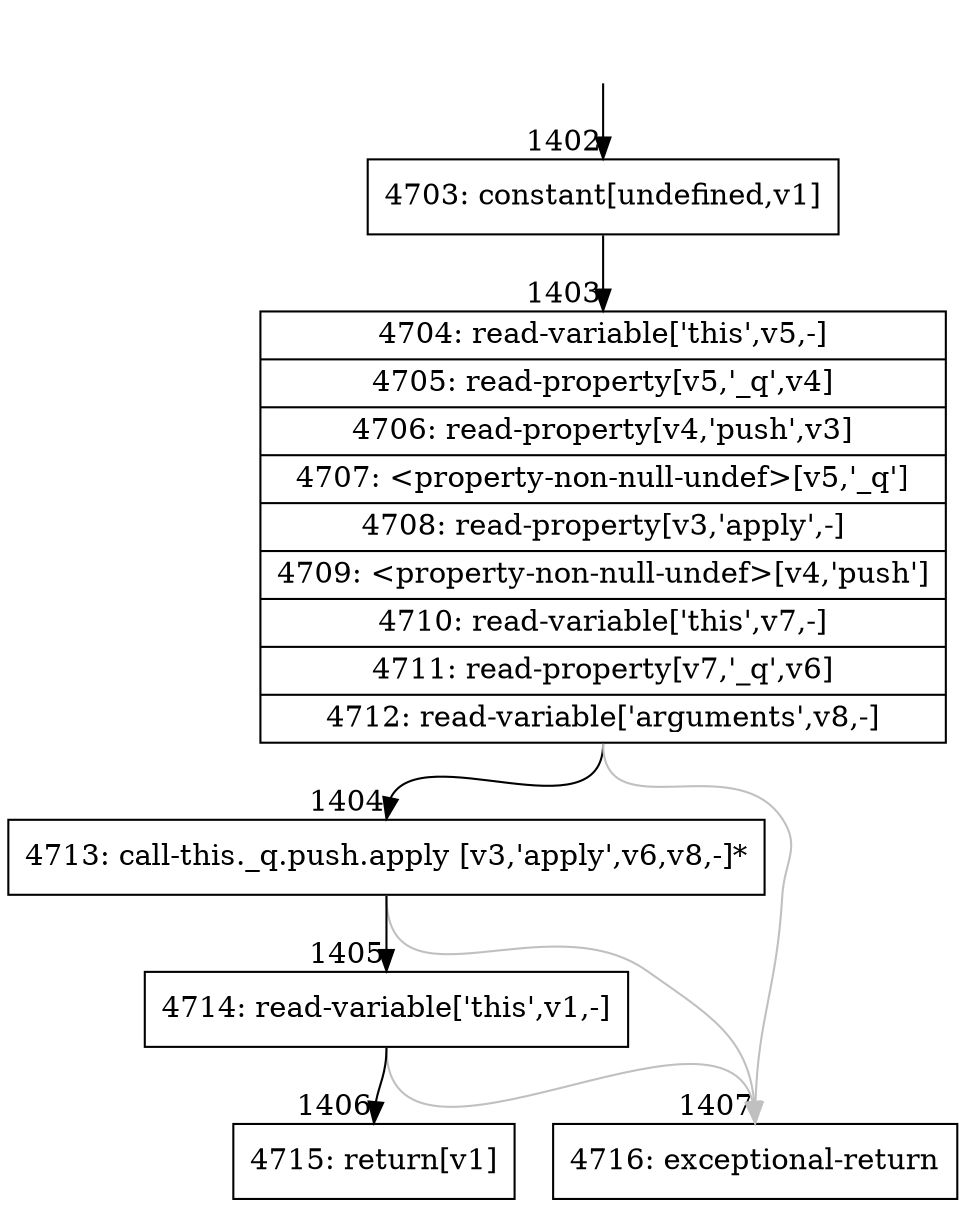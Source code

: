 digraph {
rankdir="TD"
BB_entry83[shape=none,label=""];
BB_entry83 -> BB1402 [tailport=s, headport=n, headlabel="    1402"]
BB1402 [shape=record label="{4703: constant[undefined,v1]}" ] 
BB1402 -> BB1403 [tailport=s, headport=n, headlabel="      1403"]
BB1403 [shape=record label="{4704: read-variable['this',v5,-]|4705: read-property[v5,'_q',v4]|4706: read-property[v4,'push',v3]|4707: \<property-non-null-undef\>[v5,'_q']|4708: read-property[v3,'apply',-]|4709: \<property-non-null-undef\>[v4,'push']|4710: read-variable['this',v7,-]|4711: read-property[v7,'_q',v6]|4712: read-variable['arguments',v8,-]}" ] 
BB1403 -> BB1404 [tailport=s, headport=n, headlabel="      1404"]
BB1403 -> BB1407 [tailport=s, headport=n, color=gray, headlabel="      1407"]
BB1404 [shape=record label="{4713: call-this._q.push.apply [v3,'apply',v6,v8,-]*}" ] 
BB1404 -> BB1405 [tailport=s, headport=n, headlabel="      1405"]
BB1404 -> BB1407 [tailport=s, headport=n, color=gray]
BB1405 [shape=record label="{4714: read-variable['this',v1,-]}" ] 
BB1405 -> BB1406 [tailport=s, headport=n, headlabel="      1406"]
BB1405 -> BB1407 [tailport=s, headport=n, color=gray]
BB1406 [shape=record label="{4715: return[v1]}" ] 
BB1407 [shape=record label="{4716: exceptional-return}" ] 
//#$~ 2395
}
